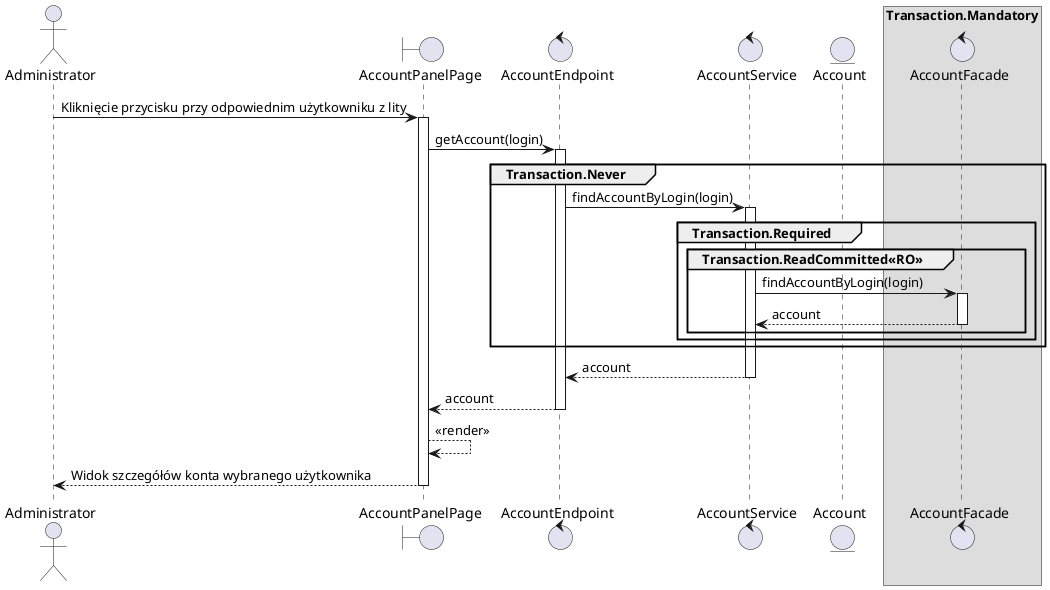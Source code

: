 @startuml MOK.16 - Przeglądaj szczegóły konta innego użytkownika



actor Administrator as admin
boundary AccountPanelPage as gui
control AccountEndpoint as controller
control AccountService as service
control AccountFacade as facade
entity Account as account

admin -> gui ++ : Kliknięcie przycisku przy odpowiednim użytkowniku z lity
gui -> controller ++ :  getAccount(login)
group Transaction.Never
    controller -> service ++ : findAccountByLogin(login)
    group Transaction.Required
        group Transaction.ReadCommitted<<RO>>
            service -> facade ++ : findAccountByLogin(login)
            return account
        end
    end
end
return account
return account
gui --> gui : <<render>>
return Widok szczegółów konta wybranego użytkownika

skinparam backgroundcolor transparent
box Transaction.Mandatory
participant facade
end box